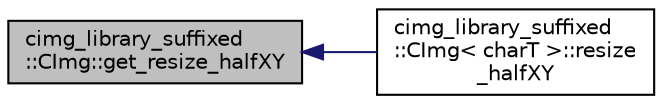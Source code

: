 digraph "cimg_library_suffixed::CImg::get_resize_halfXY"
{
  edge [fontname="Helvetica",fontsize="10",labelfontname="Helvetica",labelfontsize="10"];
  node [fontname="Helvetica",fontsize="10",shape=record];
  rankdir="LR";
  Node1 [label="cimg_library_suffixed\l::CImg::get_resize_halfXY",height=0.2,width=0.4,color="black", fillcolor="grey75", style="filled" fontcolor="black"];
  Node1 -> Node2 [dir="back",color="midnightblue",fontsize="10",style="solid",fontname="Helvetica"];
  Node2 [label="cimg_library_suffixed\l::CImg\< charT \>::resize\l_halfXY",height=0.2,width=0.4,color="black", fillcolor="white", style="filled",URL="$structcimg__library__suffixed_1_1_c_img.html#a12e2b9bb10c9485f2b9b61b6297df7ef",tooltip="Resize image to half-size along XY axes, using an optimized filter."];
}
